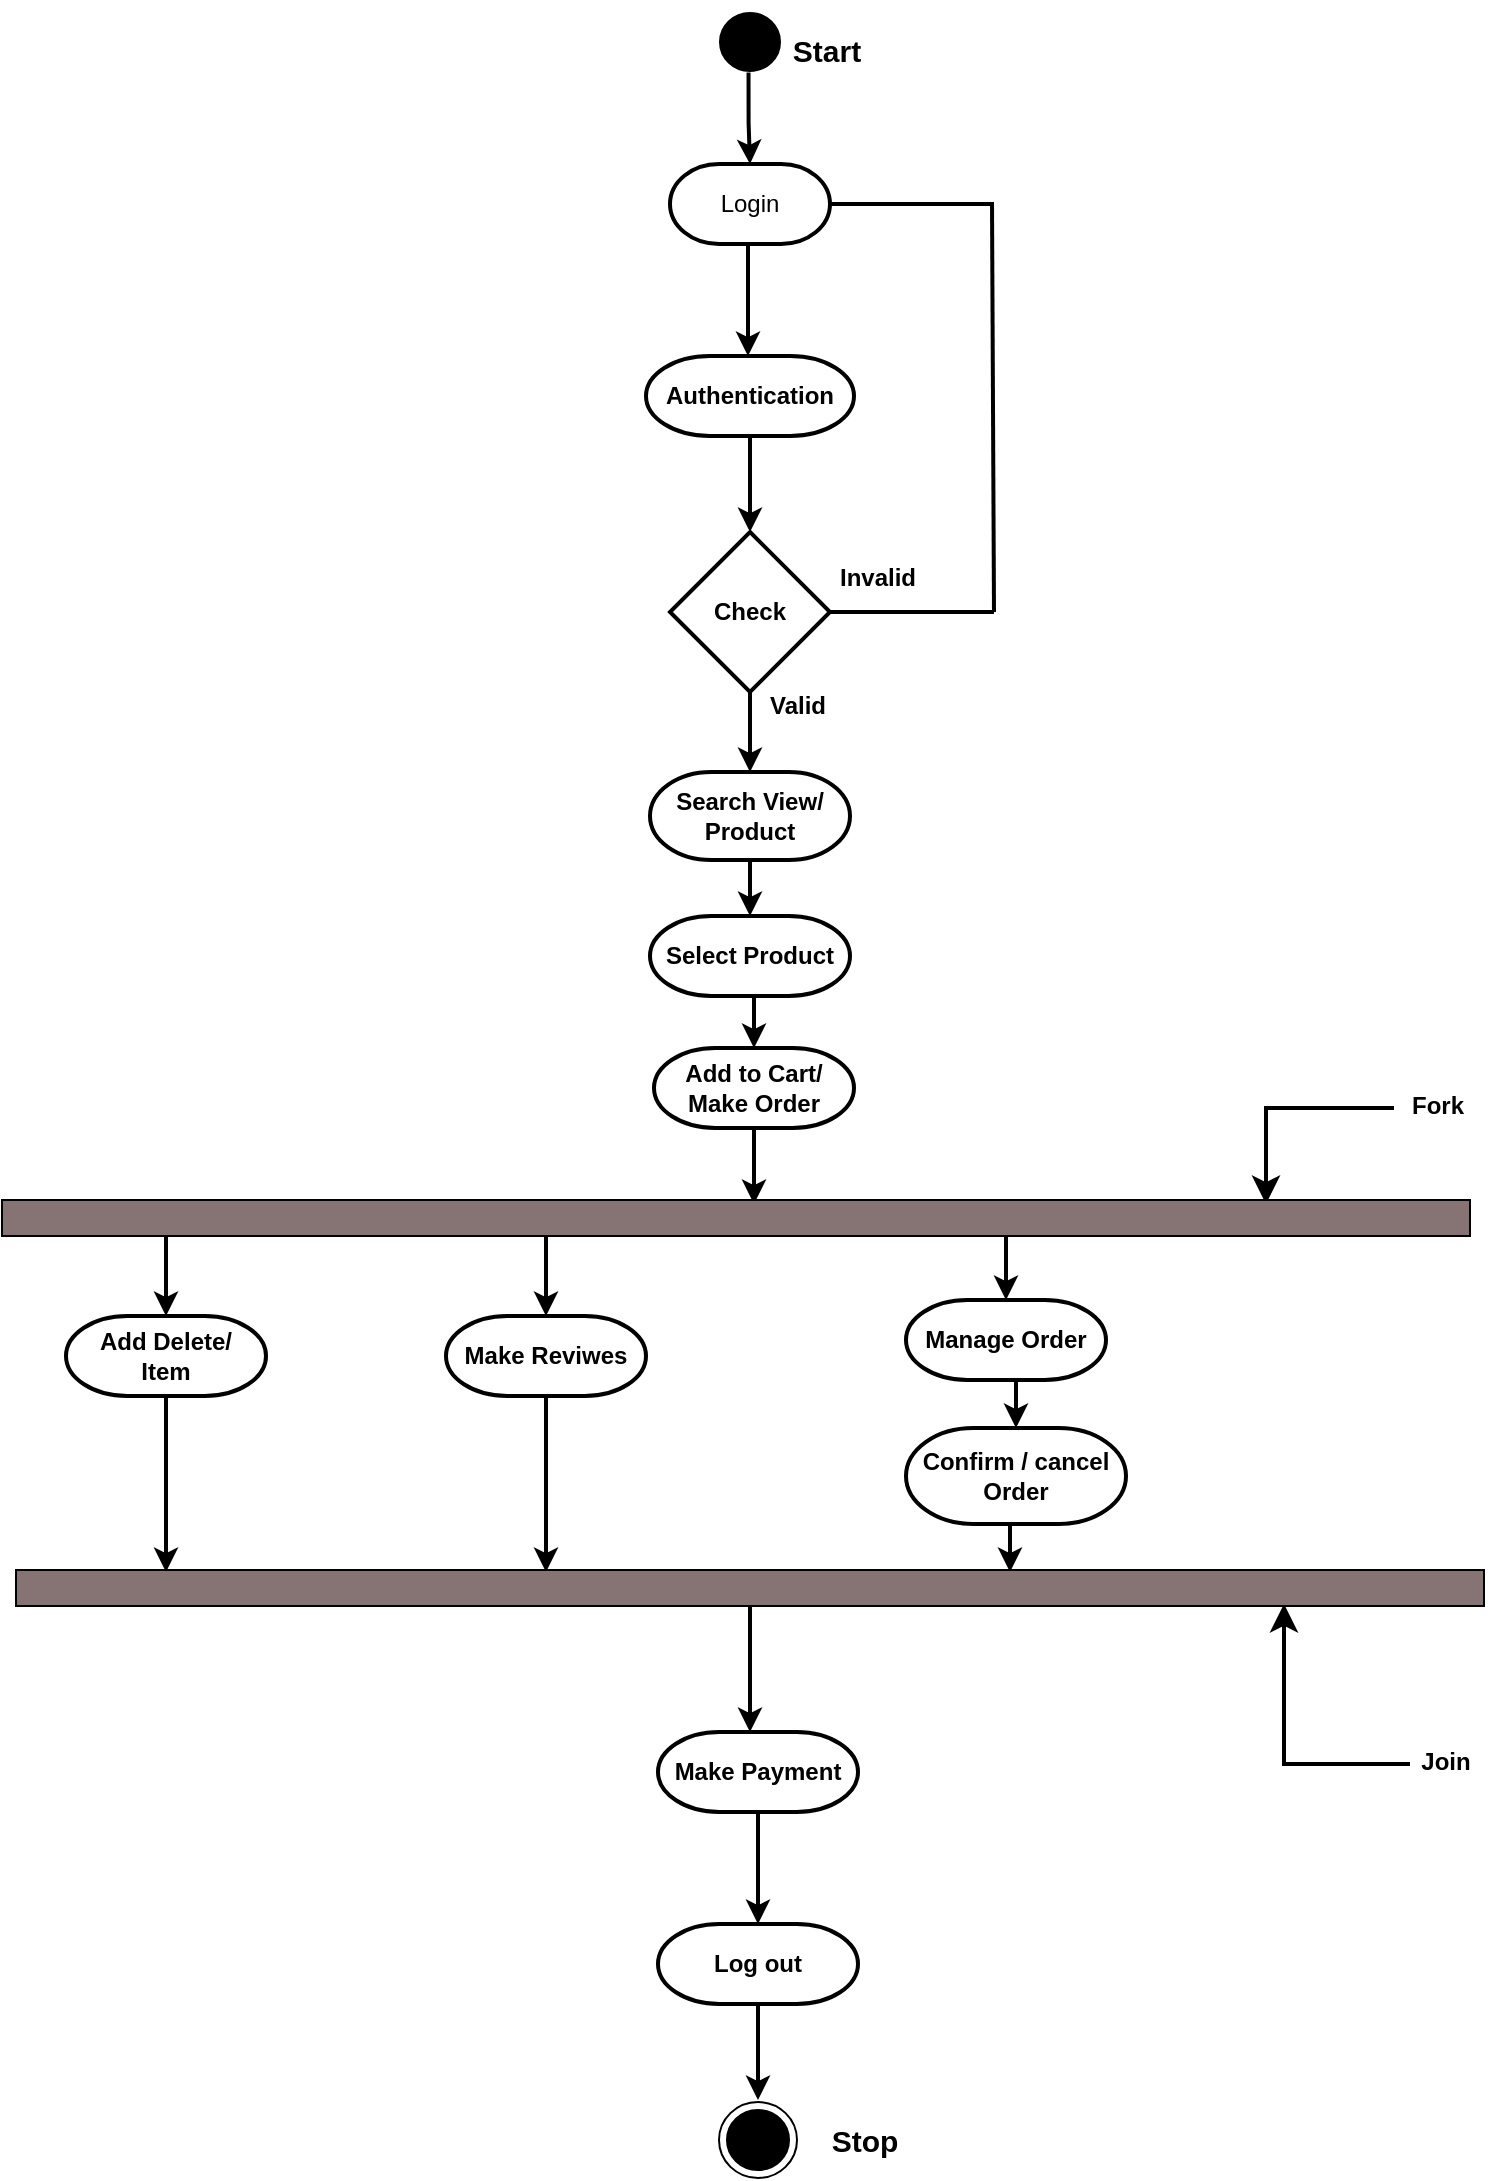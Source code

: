 <mxfile version="21.6.5" type="device">
  <diagram id="C5RBs43oDa-KdzZeNtuy" name="Page-1">
    <mxGraphModel dx="1050" dy="-179" grid="0" gridSize="14" guides="1" tooltips="1" connect="1" arrows="1" fold="1" page="0" pageScale="1" pageWidth="827" pageHeight="1169" math="0" shadow="0">
      <root>
        <mxCell id="WIyWlLk6GJQsqaUBKTNV-0" />
        <mxCell id="WIyWlLk6GJQsqaUBKTNV-1" parent="WIyWlLk6GJQsqaUBKTNV-0" />
        <mxCell id="346jWCT2rO-VqJYA6r8t-1" value="" style="ellipse;html=1;shape=startState;fillColor=#000000;strokeColor=#ffffff;strokeWidth=2;" parent="WIyWlLk6GJQsqaUBKTNV-1" vertex="1">
          <mxGeometry x="409.5" y="1191" width="41" height="40" as="geometry" />
        </mxCell>
        <mxCell id="346jWCT2rO-VqJYA6r8t-2" value="" style="endArrow=classic;html=1;rounded=0;exitX=0.5;exitY=1;exitDx=0;exitDy=0;strokeWidth=2;" parent="WIyWlLk6GJQsqaUBKTNV-1" edge="1">
          <mxGeometry width="50" height="50" relative="1" as="geometry">
            <mxPoint x="429" y="1312" as="sourcePoint" />
            <mxPoint x="429" y="1368" as="targetPoint" />
          </mxGeometry>
        </mxCell>
        <mxCell id="346jWCT2rO-VqJYA6r8t-3" value="" style="endArrow=classic;html=1;rounded=0;entryX=0.5;entryY=0;entryDx=0;entryDy=0;exitX=0.5;exitY=1;exitDx=0;exitDy=0;exitPerimeter=0;strokeWidth=2;" parent="WIyWlLk6GJQsqaUBKTNV-1" source="346jWCT2rO-VqJYA6r8t-30" target="346jWCT2rO-VqJYA6r8t-4" edge="1">
          <mxGeometry width="50" height="50" relative="1" as="geometry">
            <mxPoint x="456" y="1472" as="sourcePoint" />
            <mxPoint x="432" y="1512" as="targetPoint" />
          </mxGeometry>
        </mxCell>
        <mxCell id="346jWCT2rO-VqJYA6r8t-58" style="edgeStyle=orthogonalEdgeStyle;rounded=0;orthogonalLoop=1;jettySize=auto;html=1;exitX=0.5;exitY=1;exitDx=0;exitDy=0;entryX=0.5;entryY=0;entryDx=0;entryDy=0;entryPerimeter=0;strokeWidth=2;" parent="WIyWlLk6GJQsqaUBKTNV-1" source="346jWCT2rO-VqJYA6r8t-4" target="346jWCT2rO-VqJYA6r8t-54" edge="1">
          <mxGeometry relative="1" as="geometry" />
        </mxCell>
        <mxCell id="346jWCT2rO-VqJYA6r8t-4" value="&lt;b&gt;Check&lt;/b&gt;" style="rhombus;whiteSpace=wrap;html=1;strokeWidth=2;" parent="WIyWlLk6GJQsqaUBKTNV-1" vertex="1">
          <mxGeometry x="390" y="1456" width="80" height="80" as="geometry" />
        </mxCell>
        <mxCell id="346jWCT2rO-VqJYA6r8t-5" value="" style="endArrow=none;html=1;rounded=0;exitX=1;exitY=0.5;exitDx=0;exitDy=0;strokeWidth=2;" parent="WIyWlLk6GJQsqaUBKTNV-1" source="346jWCT2rO-VqJYA6r8t-4" edge="1">
          <mxGeometry width="50" height="50" relative="1" as="geometry">
            <mxPoint x="400" y="1562" as="sourcePoint" />
            <mxPoint x="552" y="1496" as="targetPoint" />
          </mxGeometry>
        </mxCell>
        <mxCell id="346jWCT2rO-VqJYA6r8t-8" value="&lt;b&gt;Invalid&lt;/b&gt;" style="text;html=1;strokeColor=none;fillColor=none;align=center;verticalAlign=middle;whiteSpace=wrap;rounded=0;strokeWidth=2;" parent="WIyWlLk6GJQsqaUBKTNV-1" vertex="1">
          <mxGeometry x="464" y="1464" width="60" height="30" as="geometry" />
        </mxCell>
        <mxCell id="346jWCT2rO-VqJYA6r8t-9" value="&lt;b&gt;Valid&lt;/b&gt;" style="text;html=1;strokeColor=none;fillColor=none;align=center;verticalAlign=middle;whiteSpace=wrap;rounded=0;strokeWidth=2;" parent="WIyWlLk6GJQsqaUBKTNV-1" vertex="1">
          <mxGeometry x="424" y="1528" width="60" height="30" as="geometry" />
        </mxCell>
        <mxCell id="346jWCT2rO-VqJYA6r8t-18" value="" style="endArrow=classic;html=1;rounded=0;strokeWidth=2;" parent="WIyWlLk6GJQsqaUBKTNV-1" edge="1">
          <mxGeometry width="50" height="50" relative="1" as="geometry">
            <mxPoint x="430" y="1992" as="sourcePoint" />
            <mxPoint x="430" y="2056" as="targetPoint" />
          </mxGeometry>
        </mxCell>
        <mxCell id="346jWCT2rO-VqJYA6r8t-19" style="edgeStyle=orthogonalEdgeStyle;rounded=0;orthogonalLoop=1;jettySize=auto;html=1;exitX=0.5;exitY=1;exitDx=0;exitDy=0;entryX=0.5;entryY=0;entryDx=0;entryDy=0;exitPerimeter=0;strokeWidth=2;" parent="WIyWlLk6GJQsqaUBKTNV-1" source="346jWCT2rO-VqJYA6r8t-52" edge="1">
          <mxGeometry relative="1" as="geometry">
            <mxPoint x="430" y="2112" as="sourcePoint" />
            <mxPoint x="434" y="2240" as="targetPoint" />
          </mxGeometry>
        </mxCell>
        <mxCell id="346jWCT2rO-VqJYA6r8t-26" value="" style="edgeStyle=segmentEdgeStyle;endArrow=classic;html=1;curved=0;rounded=0;endSize=8;startSize=8;strokeWidth=2;" parent="WIyWlLk6GJQsqaUBKTNV-1" edge="1">
          <mxGeometry width="50" height="50" relative="1" as="geometry">
            <mxPoint x="752" y="1744" as="sourcePoint" />
            <mxPoint x="688" y="1792" as="targetPoint" />
          </mxGeometry>
        </mxCell>
        <mxCell id="346jWCT2rO-VqJYA6r8t-27" value="&lt;b&gt;Fork&lt;/b&gt;" style="text;html=1;strokeColor=none;fillColor=none;align=center;verticalAlign=middle;whiteSpace=wrap;rounded=0;strokeWidth=2;" parent="WIyWlLk6GJQsqaUBKTNV-1" vertex="1">
          <mxGeometry x="744" y="1728" width="60" height="30" as="geometry" />
        </mxCell>
        <mxCell id="346jWCT2rO-VqJYA6r8t-28" value="" style="edgeStyle=segmentEdgeStyle;endArrow=classic;html=1;curved=0;rounded=0;endSize=8;startSize=8;strokeWidth=2;" parent="WIyWlLk6GJQsqaUBKTNV-1" edge="1">
          <mxGeometry width="50" height="50" relative="1" as="geometry">
            <mxPoint x="760" y="2072" as="sourcePoint" />
            <mxPoint x="697" y="1992" as="targetPoint" />
          </mxGeometry>
        </mxCell>
        <mxCell id="346jWCT2rO-VqJYA6r8t-29" value="&lt;b&gt;Join&lt;/b&gt;" style="text;html=1;strokeColor=none;fillColor=none;align=center;verticalAlign=middle;whiteSpace=wrap;rounded=0;strokeWidth=2;" parent="WIyWlLk6GJQsqaUBKTNV-1" vertex="1">
          <mxGeometry x="748" y="2056" width="60" height="30" as="geometry" />
        </mxCell>
        <mxCell id="346jWCT2rO-VqJYA6r8t-30" value="&lt;b style=&quot;border-color: var(--border-color);&quot;&gt;Authentication&lt;/b&gt;" style="strokeWidth=2;html=1;shape=mxgraph.flowchart.terminator;whiteSpace=wrap;" parent="WIyWlLk6GJQsqaUBKTNV-1" vertex="1">
          <mxGeometry x="378" y="1368" width="104" height="40" as="geometry" />
        </mxCell>
        <mxCell id="346jWCT2rO-VqJYA6r8t-67" style="edgeStyle=orthogonalEdgeStyle;rounded=0;orthogonalLoop=1;jettySize=auto;html=1;exitX=0.5;exitY=1;exitDx=0;exitDy=0;exitPerimeter=0;strokeWidth=2;" parent="WIyWlLk6GJQsqaUBKTNV-1" source="346jWCT2rO-VqJYA6r8t-32" edge="1">
          <mxGeometry relative="1" as="geometry">
            <mxPoint x="138" y="1976" as="targetPoint" />
          </mxGeometry>
        </mxCell>
        <mxCell id="346jWCT2rO-VqJYA6r8t-32" value="&lt;b&gt;Add Delete/&lt;br&gt;Item&lt;/b&gt;" style="strokeWidth=2;html=1;shape=mxgraph.flowchart.terminator;whiteSpace=wrap;" parent="WIyWlLk6GJQsqaUBKTNV-1" vertex="1">
          <mxGeometry x="88" y="1848" width="100" height="40" as="geometry" />
        </mxCell>
        <mxCell id="346jWCT2rO-VqJYA6r8t-73" style="edgeStyle=orthogonalEdgeStyle;rounded=0;orthogonalLoop=1;jettySize=auto;html=1;exitX=0.5;exitY=1;exitDx=0;exitDy=0;exitPerimeter=0;strokeWidth=2;" parent="WIyWlLk6GJQsqaUBKTNV-1" source="346jWCT2rO-VqJYA6r8t-34" edge="1">
          <mxGeometry relative="1" as="geometry">
            <mxPoint x="328" y="1976" as="targetPoint" />
          </mxGeometry>
        </mxCell>
        <mxCell id="346jWCT2rO-VqJYA6r8t-34" value="&lt;b&gt;Make Reviwes&lt;/b&gt;" style="strokeWidth=2;html=1;shape=mxgraph.flowchart.terminator;whiteSpace=wrap;" parent="WIyWlLk6GJQsqaUBKTNV-1" vertex="1">
          <mxGeometry x="278" y="1848" width="100" height="40" as="geometry" />
        </mxCell>
        <mxCell id="346jWCT2rO-VqJYA6r8t-69" style="edgeStyle=orthogonalEdgeStyle;rounded=0;orthogonalLoop=1;jettySize=auto;html=1;exitX=0.5;exitY=1;exitDx=0;exitDy=0;exitPerimeter=0;entryX=0.5;entryY=0;entryDx=0;entryDy=0;entryPerimeter=0;strokeWidth=2;" parent="WIyWlLk6GJQsqaUBKTNV-1" source="346jWCT2rO-VqJYA6r8t-36" target="346jWCT2rO-VqJYA6r8t-47" edge="1">
          <mxGeometry relative="1" as="geometry" />
        </mxCell>
        <mxCell id="346jWCT2rO-VqJYA6r8t-36" value="&lt;b&gt;Manage Order&lt;/b&gt;" style="strokeWidth=2;html=1;shape=mxgraph.flowchart.terminator;whiteSpace=wrap;" parent="WIyWlLk6GJQsqaUBKTNV-1" vertex="1">
          <mxGeometry x="508" y="1840" width="100" height="40" as="geometry" />
        </mxCell>
        <mxCell id="346jWCT2rO-VqJYA6r8t-70" style="edgeStyle=orthogonalEdgeStyle;rounded=0;orthogonalLoop=1;jettySize=auto;html=1;exitX=0.5;exitY=1;exitDx=0;exitDy=0;exitPerimeter=0;strokeWidth=2;" parent="WIyWlLk6GJQsqaUBKTNV-1" source="346jWCT2rO-VqJYA6r8t-47" edge="1">
          <mxGeometry relative="1" as="geometry">
            <mxPoint x="560" y="1976" as="targetPoint" />
          </mxGeometry>
        </mxCell>
        <mxCell id="346jWCT2rO-VqJYA6r8t-47" value="&lt;b&gt;Confirm / cancel Order&lt;/b&gt;" style="strokeWidth=2;html=1;shape=mxgraph.flowchart.terminator;whiteSpace=wrap;" parent="WIyWlLk6GJQsqaUBKTNV-1" vertex="1">
          <mxGeometry x="508" y="1904" width="110" height="48" as="geometry" />
        </mxCell>
        <mxCell id="346jWCT2rO-VqJYA6r8t-52" value="&lt;b&gt;Log out&lt;/b&gt;" style="strokeWidth=2;html=1;shape=mxgraph.flowchart.terminator;whiteSpace=wrap;" parent="WIyWlLk6GJQsqaUBKTNV-1" vertex="1">
          <mxGeometry x="384" y="2152" width="100" height="40" as="geometry" />
        </mxCell>
        <mxCell id="346jWCT2rO-VqJYA6r8t-65" style="edgeStyle=orthogonalEdgeStyle;rounded=0;orthogonalLoop=1;jettySize=auto;html=1;exitX=0.5;exitY=1;exitDx=0;exitDy=0;exitPerimeter=0;entryX=0.5;entryY=0;entryDx=0;entryDy=0;entryPerimeter=0;strokeWidth=2;" parent="WIyWlLk6GJQsqaUBKTNV-1" source="346jWCT2rO-VqJYA6r8t-53" target="346jWCT2rO-VqJYA6r8t-52" edge="1">
          <mxGeometry relative="1" as="geometry" />
        </mxCell>
        <mxCell id="346jWCT2rO-VqJYA6r8t-53" value="&lt;b&gt;Make Payment&lt;/b&gt;" style="strokeWidth=2;html=1;shape=mxgraph.flowchart.terminator;whiteSpace=wrap;" parent="WIyWlLk6GJQsqaUBKTNV-1" vertex="1">
          <mxGeometry x="384" y="2056" width="100" height="40" as="geometry" />
        </mxCell>
        <mxCell id="346jWCT2rO-VqJYA6r8t-59" style="edgeStyle=orthogonalEdgeStyle;rounded=0;orthogonalLoop=1;jettySize=auto;html=1;exitX=0.5;exitY=1;exitDx=0;exitDy=0;exitPerimeter=0;strokeWidth=2;" parent="WIyWlLk6GJQsqaUBKTNV-1" source="346jWCT2rO-VqJYA6r8t-54" edge="1">
          <mxGeometry relative="1" as="geometry">
            <mxPoint x="430" y="1648" as="targetPoint" />
          </mxGeometry>
        </mxCell>
        <mxCell id="346jWCT2rO-VqJYA6r8t-54" value="&lt;b&gt;Search View/&lt;br&gt;Product&lt;/b&gt;" style="strokeWidth=2;html=1;shape=mxgraph.flowchart.terminator;whiteSpace=wrap;" parent="WIyWlLk6GJQsqaUBKTNV-1" vertex="1">
          <mxGeometry x="380" y="1576" width="100" height="44" as="geometry" />
        </mxCell>
        <mxCell id="346jWCT2rO-VqJYA6r8t-60" style="edgeStyle=orthogonalEdgeStyle;rounded=0;orthogonalLoop=1;jettySize=auto;html=1;exitX=0.5;exitY=1;exitDx=0;exitDy=0;exitPerimeter=0;entryX=0.5;entryY=0;entryDx=0;entryDy=0;entryPerimeter=0;strokeWidth=2;" parent="WIyWlLk6GJQsqaUBKTNV-1" source="346jWCT2rO-VqJYA6r8t-55" target="346jWCT2rO-VqJYA6r8t-56" edge="1">
          <mxGeometry relative="1" as="geometry" />
        </mxCell>
        <mxCell id="346jWCT2rO-VqJYA6r8t-55" value="&lt;b&gt;Select Product&lt;/b&gt;" style="strokeWidth=2;html=1;shape=mxgraph.flowchart.terminator;whiteSpace=wrap;" parent="WIyWlLk6GJQsqaUBKTNV-1" vertex="1">
          <mxGeometry x="380" y="1648" width="100" height="40" as="geometry" />
        </mxCell>
        <mxCell id="346jWCT2rO-VqJYA6r8t-61" style="edgeStyle=orthogonalEdgeStyle;rounded=0;orthogonalLoop=1;jettySize=auto;html=1;exitX=0.5;exitY=1;exitDx=0;exitDy=0;exitPerimeter=0;strokeWidth=2;" parent="WIyWlLk6GJQsqaUBKTNV-1" source="346jWCT2rO-VqJYA6r8t-56" edge="1">
          <mxGeometry relative="1" as="geometry">
            <mxPoint x="432" y="1792" as="targetPoint" />
          </mxGeometry>
        </mxCell>
        <mxCell id="346jWCT2rO-VqJYA6r8t-56" value="&lt;b&gt;Add to Cart/&lt;br&gt;Make Order&lt;/b&gt;" style="strokeWidth=2;html=1;shape=mxgraph.flowchart.terminator;whiteSpace=wrap;" parent="WIyWlLk6GJQsqaUBKTNV-1" vertex="1">
          <mxGeometry x="382" y="1714" width="100" height="40" as="geometry" />
        </mxCell>
        <mxCell id="346jWCT2rO-VqJYA6r8t-57" value="" style="edgeStyle=orthogonalEdgeStyle;rounded=0;orthogonalLoop=1;jettySize=auto;html=1;exitX=0.482;exitY=0.882;exitDx=0;exitDy=0;entryX=0.5;entryY=0;entryDx=0;entryDy=0;strokeWidth=2;exitPerimeter=0;" parent="WIyWlLk6GJQsqaUBKTNV-1" source="346jWCT2rO-VqJYA6r8t-1" target="346jWCT2rO-VqJYA6r8t-31" edge="1">
          <mxGeometry relative="1" as="geometry">
            <mxPoint x="430" y="1320" as="targetPoint" />
            <mxPoint x="430" y="1232" as="sourcePoint" />
          </mxGeometry>
        </mxCell>
        <mxCell id="346jWCT2rO-VqJYA6r8t-31" value="Login" style="strokeWidth=2;html=1;shape=mxgraph.flowchart.terminator;whiteSpace=wrap;" parent="WIyWlLk6GJQsqaUBKTNV-1" vertex="1">
          <mxGeometry x="390" y="1272" width="80" height="40" as="geometry" />
        </mxCell>
        <mxCell id="346jWCT2rO-VqJYA6r8t-62" value="" style="endArrow=none;html=1;rounded=0;strokeWidth=2;" parent="WIyWlLk6GJQsqaUBKTNV-1" edge="1">
          <mxGeometry width="50" height="50" relative="1" as="geometry">
            <mxPoint x="551" y="1291" as="sourcePoint" />
            <mxPoint x="552" y="1496" as="targetPoint" />
          </mxGeometry>
        </mxCell>
        <mxCell id="346jWCT2rO-VqJYA6r8t-64" value="" style="endArrow=none;html=1;rounded=0;exitX=1;exitY=0.5;exitDx=0;exitDy=0;exitPerimeter=0;strokeWidth=2;" parent="WIyWlLk6GJQsqaUBKTNV-1" source="346jWCT2rO-VqJYA6r8t-31" edge="1">
          <mxGeometry width="50" height="50" relative="1" as="geometry">
            <mxPoint x="477" y="1292" as="sourcePoint" />
            <mxPoint x="551" y="1292" as="targetPoint" />
          </mxGeometry>
        </mxCell>
        <mxCell id="346jWCT2rO-VqJYA6r8t-66" value="" style="endArrow=classic;html=1;rounded=0;entryX=0.5;entryY=0;entryDx=0;entryDy=0;entryPerimeter=0;strokeWidth=2;" parent="WIyWlLk6GJQsqaUBKTNV-1" target="346jWCT2rO-VqJYA6r8t-32" edge="1">
          <mxGeometry width="50" height="50" relative="1" as="geometry">
            <mxPoint x="138" y="1808" as="sourcePoint" />
            <mxPoint x="434" y="1800" as="targetPoint" />
          </mxGeometry>
        </mxCell>
        <mxCell id="346jWCT2rO-VqJYA6r8t-68" value="" style="endArrow=classic;html=1;rounded=0;entryX=0.5;entryY=0;entryDx=0;entryDy=0;entryPerimeter=0;strokeWidth=2;" parent="WIyWlLk6GJQsqaUBKTNV-1" target="346jWCT2rO-VqJYA6r8t-36" edge="1">
          <mxGeometry width="50" height="50" relative="1" as="geometry">
            <mxPoint x="558" y="1808" as="sourcePoint" />
            <mxPoint x="434" y="1800" as="targetPoint" />
          </mxGeometry>
        </mxCell>
        <mxCell id="346jWCT2rO-VqJYA6r8t-72" value="" style="endArrow=classic;html=1;rounded=0;entryX=0.5;entryY=0;entryDx=0;entryDy=0;entryPerimeter=0;strokeWidth=2;" parent="WIyWlLk6GJQsqaUBKTNV-1" target="346jWCT2rO-VqJYA6r8t-34" edge="1">
          <mxGeometry width="50" height="50" relative="1" as="geometry">
            <mxPoint x="328" y="1808" as="sourcePoint" />
            <mxPoint x="434" y="1800" as="targetPoint" />
          </mxGeometry>
        </mxCell>
        <mxCell id="UsB5DTzqqG4fJiuLbt6x-1" value="" style="rounded=0;whiteSpace=wrap;html=1;fillColor=#867474;" parent="WIyWlLk6GJQsqaUBKTNV-1" vertex="1">
          <mxGeometry x="56" y="1790" width="734" height="18" as="geometry" />
        </mxCell>
        <mxCell id="UsB5DTzqqG4fJiuLbt6x-2" value="" style="rounded=0;whiteSpace=wrap;html=1;fillColor=#867474;" parent="WIyWlLk6GJQsqaUBKTNV-1" vertex="1">
          <mxGeometry x="63" y="1975" width="734" height="18" as="geometry" />
        </mxCell>
        <mxCell id="cw4kN3tfvoRz-Rli5H_E-0" value="Start" style="text;html=1;align=center;verticalAlign=middle;resizable=0;points=[];autosize=1;strokeColor=none;fillColor=none;fontStyle=1;fontSize=15;" parent="WIyWlLk6GJQsqaUBKTNV-1" vertex="1">
          <mxGeometry x="442" y="1200" width="52" height="30" as="geometry" />
        </mxCell>
        <mxCell id="cw4kN3tfvoRz-Rli5H_E-2" value="Stop" style="text;html=1;align=center;verticalAlign=middle;resizable=0;points=[];autosize=1;strokeColor=none;fillColor=none;fontSize=15;fontStyle=1" parent="WIyWlLk6GJQsqaUBKTNV-1" vertex="1">
          <mxGeometry x="461" y="2245" width="51" height="30" as="geometry" />
        </mxCell>
        <mxCell id="GRWj7lJAncM1XgftmXL7-0" value="" style="ellipse;html=1;shape=endState;fillColor=#000000;strokeColor=#000000;" vertex="1" parent="WIyWlLk6GJQsqaUBKTNV-1">
          <mxGeometry x="414.5" y="2241" width="39" height="38" as="geometry" />
        </mxCell>
      </root>
    </mxGraphModel>
  </diagram>
</mxfile>
